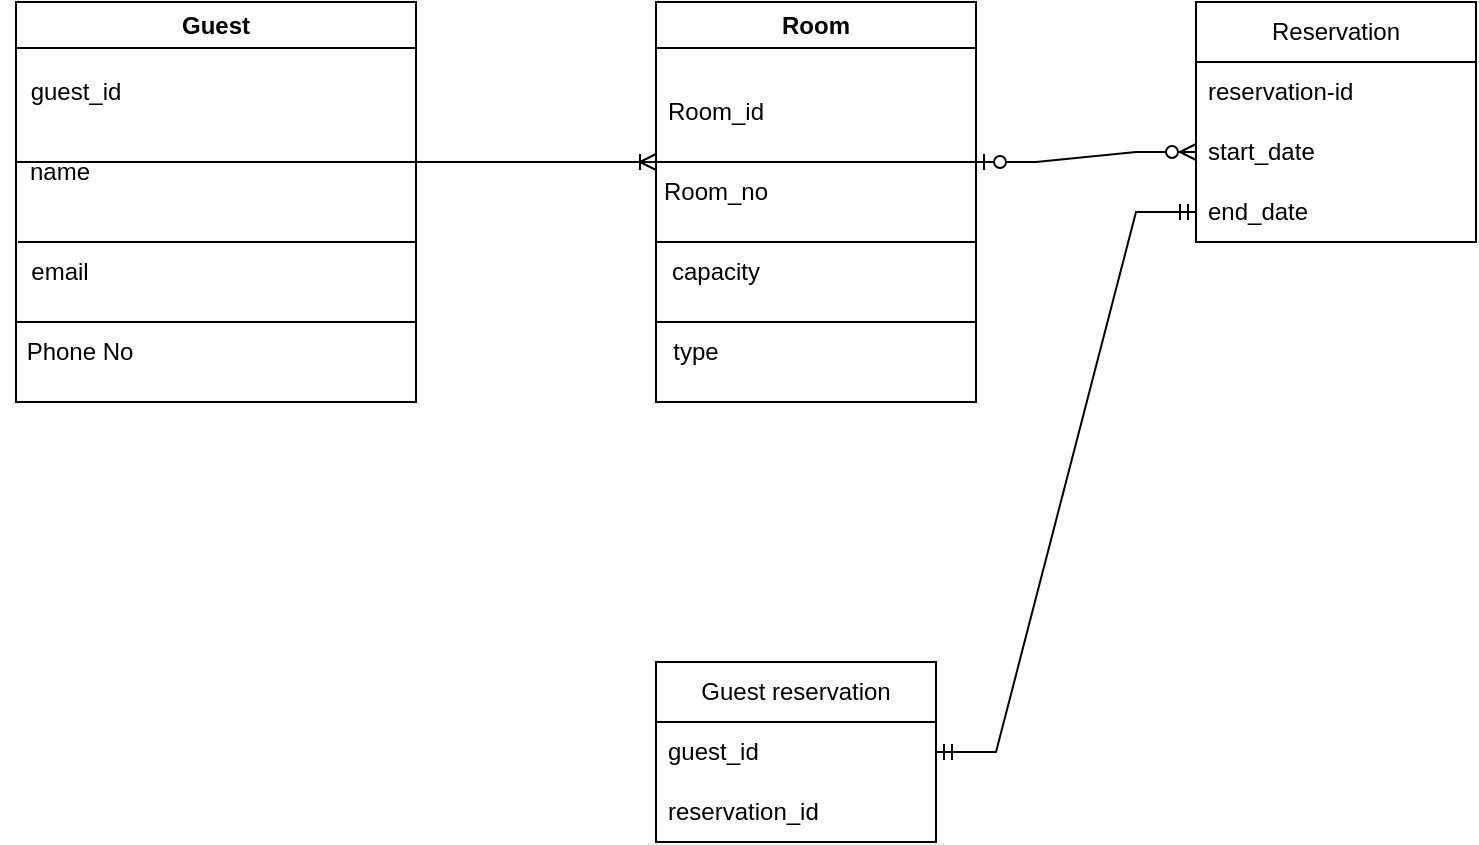 <mxfile version="23.1.5" type="device">
  <diagram name="Page-1" id="SbMXvKiF79s5iQ916BNQ">
    <mxGraphModel dx="864" dy="516" grid="1" gridSize="10" guides="1" tooltips="1" connect="1" arrows="1" fold="1" page="1" pageScale="1" pageWidth="815" pageHeight="688" math="0" shadow="0">
      <root>
        <mxCell id="0" />
        <mxCell id="1" parent="0" />
        <mxCell id="c7MYJ4R7qVRhyww_xZd--5" value="Guest" style="swimlane;whiteSpace=wrap;html=1;" vertex="1" parent="1">
          <mxGeometry x="40" y="40" width="200" height="200" as="geometry" />
        </mxCell>
        <mxCell id="c7MYJ4R7qVRhyww_xZd--6" value="guest_id" style="text;html=1;align=center;verticalAlign=middle;whiteSpace=wrap;rounded=0;" vertex="1" parent="c7MYJ4R7qVRhyww_xZd--5">
          <mxGeometry y="30" width="60" height="30" as="geometry" />
        </mxCell>
        <mxCell id="c7MYJ4R7qVRhyww_xZd--7" value="name" style="text;html=1;align=center;verticalAlign=middle;whiteSpace=wrap;rounded=0;" vertex="1" parent="c7MYJ4R7qVRhyww_xZd--5">
          <mxGeometry x="-8" y="70" width="60" height="30" as="geometry" />
        </mxCell>
        <mxCell id="c7MYJ4R7qVRhyww_xZd--8" value="email" style="text;html=1;align=center;verticalAlign=middle;whiteSpace=wrap;rounded=0;" vertex="1" parent="c7MYJ4R7qVRhyww_xZd--5">
          <mxGeometry x="-8" y="120" width="60" height="30" as="geometry" />
        </mxCell>
        <mxCell id="c7MYJ4R7qVRhyww_xZd--9" value="Phone No" style="text;html=1;align=center;verticalAlign=middle;whiteSpace=wrap;rounded=0;" vertex="1" parent="c7MYJ4R7qVRhyww_xZd--5">
          <mxGeometry x="2" y="160" width="60" height="30" as="geometry" />
        </mxCell>
        <mxCell id="c7MYJ4R7qVRhyww_xZd--10" value="" style="endArrow=none;html=1;rounded=0;" edge="1" parent="1">
          <mxGeometry width="50" height="50" relative="1" as="geometry">
            <mxPoint x="40" y="120" as="sourcePoint" />
            <mxPoint x="240" y="120" as="targetPoint" />
          </mxGeometry>
        </mxCell>
        <mxCell id="c7MYJ4R7qVRhyww_xZd--12" value="" style="endArrow=none;html=1;rounded=0;exitX=0.15;exitY=0;exitDx=0;exitDy=0;exitPerimeter=0;" edge="1" parent="1" source="c7MYJ4R7qVRhyww_xZd--8">
          <mxGeometry width="50" height="50" relative="1" as="geometry">
            <mxPoint x="390" y="290" as="sourcePoint" />
            <mxPoint x="240" y="160" as="targetPoint" />
          </mxGeometry>
        </mxCell>
        <mxCell id="c7MYJ4R7qVRhyww_xZd--13" value="" style="endArrow=none;html=1;rounded=0;" edge="1" parent="1">
          <mxGeometry width="50" height="50" relative="1" as="geometry">
            <mxPoint x="40" y="200" as="sourcePoint" />
            <mxPoint x="240" y="200" as="targetPoint" />
          </mxGeometry>
        </mxCell>
        <mxCell id="c7MYJ4R7qVRhyww_xZd--14" value="Room" style="swimlane;whiteSpace=wrap;html=1;" vertex="1" parent="1">
          <mxGeometry x="360" y="40" width="160" height="200" as="geometry" />
        </mxCell>
        <mxCell id="c7MYJ4R7qVRhyww_xZd--15" value="Room_id" style="text;html=1;align=center;verticalAlign=middle;whiteSpace=wrap;rounded=0;" vertex="1" parent="c7MYJ4R7qVRhyww_xZd--14">
          <mxGeometry y="40" width="60" height="30" as="geometry" />
        </mxCell>
        <mxCell id="c7MYJ4R7qVRhyww_xZd--16" value="Room_no" style="text;html=1;align=center;verticalAlign=middle;whiteSpace=wrap;rounded=0;" vertex="1" parent="c7MYJ4R7qVRhyww_xZd--14">
          <mxGeometry y="80" width="60" height="30" as="geometry" />
        </mxCell>
        <mxCell id="c7MYJ4R7qVRhyww_xZd--17" value="capacity" style="text;html=1;align=center;verticalAlign=middle;whiteSpace=wrap;rounded=0;" vertex="1" parent="c7MYJ4R7qVRhyww_xZd--14">
          <mxGeometry y="120" width="60" height="30" as="geometry" />
        </mxCell>
        <mxCell id="c7MYJ4R7qVRhyww_xZd--18" value="type" style="text;html=1;align=center;verticalAlign=middle;whiteSpace=wrap;rounded=0;" vertex="1" parent="c7MYJ4R7qVRhyww_xZd--14">
          <mxGeometry x="-10" y="160" width="60" height="30" as="geometry" />
        </mxCell>
        <mxCell id="c7MYJ4R7qVRhyww_xZd--19" value="" style="endArrow=none;html=1;rounded=0;exitX=0;exitY=0;exitDx=0;exitDy=0;" edge="1" parent="1" source="c7MYJ4R7qVRhyww_xZd--16">
          <mxGeometry width="50" height="50" relative="1" as="geometry">
            <mxPoint x="390" y="290" as="sourcePoint" />
            <mxPoint x="520" y="120" as="targetPoint" />
          </mxGeometry>
        </mxCell>
        <mxCell id="c7MYJ4R7qVRhyww_xZd--20" value="" style="endArrow=none;html=1;rounded=0;exitX=0;exitY=0;exitDx=0;exitDy=0;" edge="1" parent="1" source="c7MYJ4R7qVRhyww_xZd--17">
          <mxGeometry width="50" height="50" relative="1" as="geometry">
            <mxPoint x="390" y="290" as="sourcePoint" />
            <mxPoint x="520" y="160" as="targetPoint" />
          </mxGeometry>
        </mxCell>
        <mxCell id="c7MYJ4R7qVRhyww_xZd--21" value="" style="endArrow=none;html=1;rounded=0;" edge="1" parent="1">
          <mxGeometry width="50" height="50" relative="1" as="geometry">
            <mxPoint x="360" y="200" as="sourcePoint" />
            <mxPoint x="520" y="200" as="targetPoint" />
          </mxGeometry>
        </mxCell>
        <mxCell id="c7MYJ4R7qVRhyww_xZd--22" value="Reservation" style="swimlane;fontStyle=0;childLayout=stackLayout;horizontal=1;startSize=30;horizontalStack=0;resizeParent=1;resizeParentMax=0;resizeLast=0;collapsible=1;marginBottom=0;whiteSpace=wrap;html=1;" vertex="1" parent="1">
          <mxGeometry x="630" y="40" width="140" height="120" as="geometry" />
        </mxCell>
        <mxCell id="c7MYJ4R7qVRhyww_xZd--23" value="reservation-id" style="text;strokeColor=none;fillColor=none;align=left;verticalAlign=middle;spacingLeft=4;spacingRight=4;overflow=hidden;points=[[0,0.5],[1,0.5]];portConstraint=eastwest;rotatable=0;whiteSpace=wrap;html=1;" vertex="1" parent="c7MYJ4R7qVRhyww_xZd--22">
          <mxGeometry y="30" width="140" height="30" as="geometry" />
        </mxCell>
        <mxCell id="c7MYJ4R7qVRhyww_xZd--24" value="start_date" style="text;strokeColor=none;fillColor=none;align=left;verticalAlign=middle;spacingLeft=4;spacingRight=4;overflow=hidden;points=[[0,0.5],[1,0.5]];portConstraint=eastwest;rotatable=0;whiteSpace=wrap;html=1;" vertex="1" parent="c7MYJ4R7qVRhyww_xZd--22">
          <mxGeometry y="60" width="140" height="30" as="geometry" />
        </mxCell>
        <mxCell id="c7MYJ4R7qVRhyww_xZd--25" value="end_date" style="text;strokeColor=none;fillColor=none;align=left;verticalAlign=middle;spacingLeft=4;spacingRight=4;overflow=hidden;points=[[0,0.5],[1,0.5]];portConstraint=eastwest;rotatable=0;whiteSpace=wrap;html=1;" vertex="1" parent="c7MYJ4R7qVRhyww_xZd--22">
          <mxGeometry y="90" width="140" height="30" as="geometry" />
        </mxCell>
        <mxCell id="c7MYJ4R7qVRhyww_xZd--26" value="Guest reservation" style="swimlane;fontStyle=0;childLayout=stackLayout;horizontal=1;startSize=30;horizontalStack=0;resizeParent=1;resizeParentMax=0;resizeLast=0;collapsible=1;marginBottom=0;whiteSpace=wrap;html=1;" vertex="1" parent="1">
          <mxGeometry x="360" y="370" width="140" height="90" as="geometry" />
        </mxCell>
        <mxCell id="c7MYJ4R7qVRhyww_xZd--27" value="guest_id" style="text;strokeColor=none;fillColor=none;align=left;verticalAlign=middle;spacingLeft=4;spacingRight=4;overflow=hidden;points=[[0,0.5],[1,0.5]];portConstraint=eastwest;rotatable=0;whiteSpace=wrap;html=1;" vertex="1" parent="c7MYJ4R7qVRhyww_xZd--26">
          <mxGeometry y="30" width="140" height="30" as="geometry" />
        </mxCell>
        <mxCell id="c7MYJ4R7qVRhyww_xZd--28" value="reservation_id" style="text;strokeColor=none;fillColor=none;align=left;verticalAlign=middle;spacingLeft=4;spacingRight=4;overflow=hidden;points=[[0,0.5],[1,0.5]];portConstraint=eastwest;rotatable=0;whiteSpace=wrap;html=1;" vertex="1" parent="c7MYJ4R7qVRhyww_xZd--26">
          <mxGeometry y="60" width="140" height="30" as="geometry" />
        </mxCell>
        <mxCell id="c7MYJ4R7qVRhyww_xZd--30" value="" style="edgeStyle=entityRelationEdgeStyle;fontSize=12;html=1;endArrow=ERoneToMany;rounded=0;" edge="1" parent="1">
          <mxGeometry width="100" height="100" relative="1" as="geometry">
            <mxPoint x="240" y="120" as="sourcePoint" />
            <mxPoint x="360" y="120" as="targetPoint" />
          </mxGeometry>
        </mxCell>
        <mxCell id="c7MYJ4R7qVRhyww_xZd--33" value="" style="edgeStyle=entityRelationEdgeStyle;fontSize=12;html=1;endArrow=ERzeroToMany;startArrow=ERzeroToOne;rounded=0;entryX=0;entryY=0.5;entryDx=0;entryDy=0;" edge="1" parent="1" target="c7MYJ4R7qVRhyww_xZd--24">
          <mxGeometry width="100" height="100" relative="1" as="geometry">
            <mxPoint x="520" y="120" as="sourcePoint" />
            <mxPoint x="510" y="200" as="targetPoint" />
          </mxGeometry>
        </mxCell>
        <mxCell id="c7MYJ4R7qVRhyww_xZd--34" value="" style="edgeStyle=entityRelationEdgeStyle;fontSize=12;html=1;endArrow=ERmandOne;startArrow=ERmandOne;rounded=0;entryX=0;entryY=0.5;entryDx=0;entryDy=0;exitX=1;exitY=0.5;exitDx=0;exitDy=0;" edge="1" parent="1" source="c7MYJ4R7qVRhyww_xZd--27" target="c7MYJ4R7qVRhyww_xZd--25">
          <mxGeometry width="100" height="100" relative="1" as="geometry">
            <mxPoint x="410" y="300" as="sourcePoint" />
            <mxPoint x="510" y="200" as="targetPoint" />
          </mxGeometry>
        </mxCell>
      </root>
    </mxGraphModel>
  </diagram>
</mxfile>
